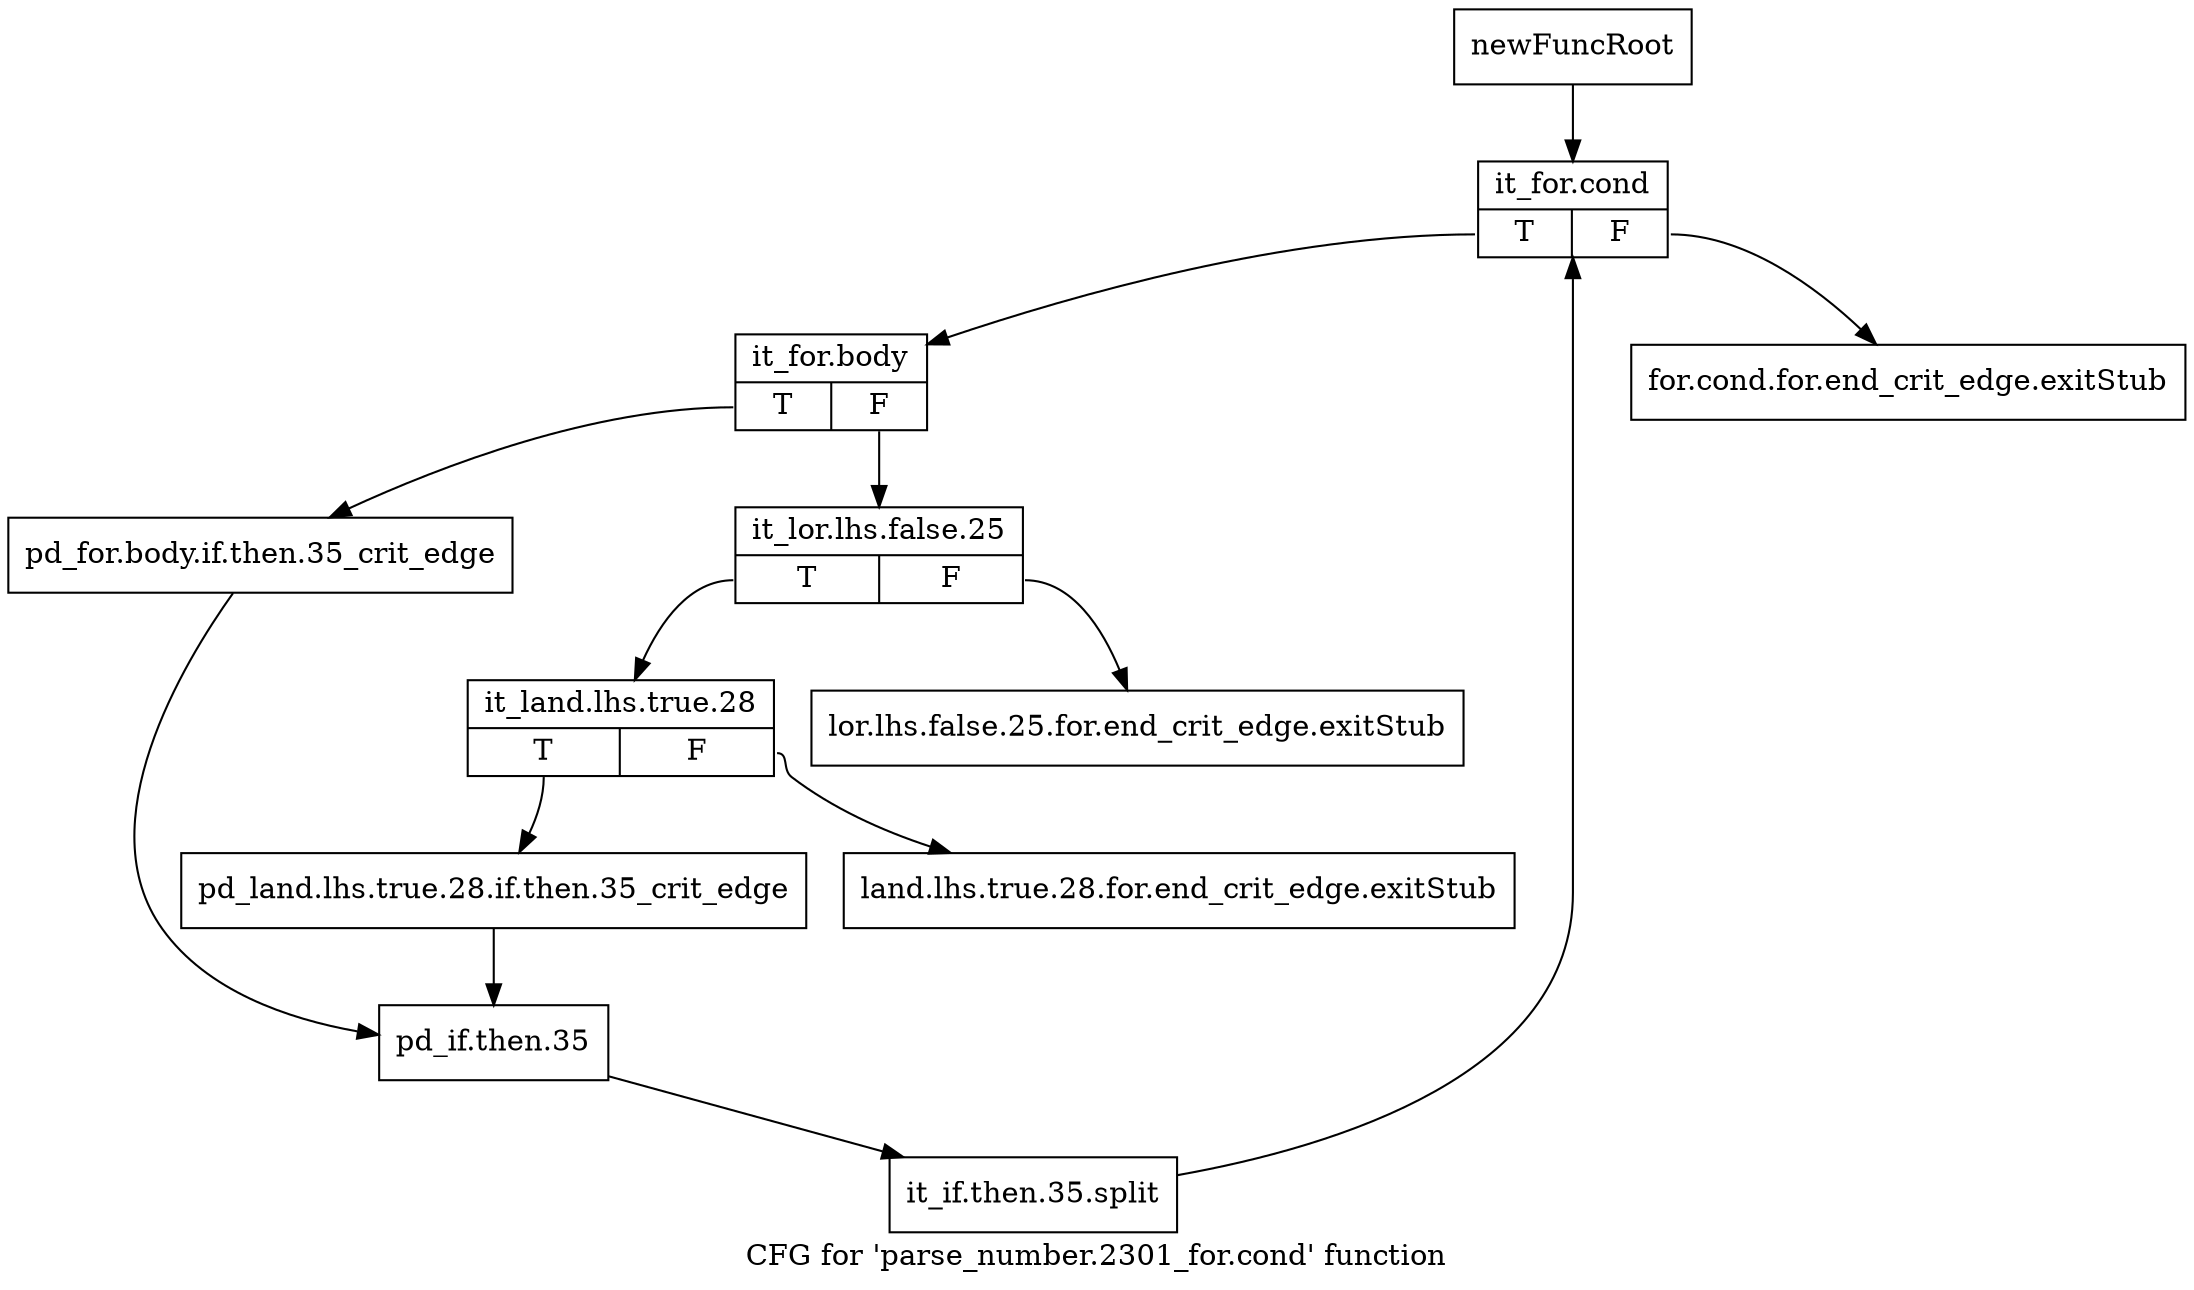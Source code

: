 digraph "CFG for 'parse_number.2301_for.cond' function" {
	label="CFG for 'parse_number.2301_for.cond' function";

	Node0xa2adbb0 [shape=record,label="{newFuncRoot}"];
	Node0xa2adbb0 -> Node0xa2adcf0;
	Node0xa2adc00 [shape=record,label="{for.cond.for.end_crit_edge.exitStub}"];
	Node0xa2adc50 [shape=record,label="{lor.lhs.false.25.for.end_crit_edge.exitStub}"];
	Node0xa2adca0 [shape=record,label="{land.lhs.true.28.for.end_crit_edge.exitStub}"];
	Node0xa2adcf0 [shape=record,label="{it_for.cond|{<s0>T|<s1>F}}"];
	Node0xa2adcf0:s0 -> Node0xa2add40;
	Node0xa2adcf0:s1 -> Node0xa2adc00;
	Node0xa2add40 [shape=record,label="{it_for.body|{<s0>T|<s1>F}}"];
	Node0xa2add40:s0 -> Node0xa2ade80;
	Node0xa2add40:s1 -> Node0xa2add90;
	Node0xa2add90 [shape=record,label="{it_lor.lhs.false.25|{<s0>T|<s1>F}}"];
	Node0xa2add90:s0 -> Node0xa2adde0;
	Node0xa2add90:s1 -> Node0xa2adc50;
	Node0xa2adde0 [shape=record,label="{it_land.lhs.true.28|{<s0>T|<s1>F}}"];
	Node0xa2adde0:s0 -> Node0xa2ade30;
	Node0xa2adde0:s1 -> Node0xa2adca0;
	Node0xa2ade30 [shape=record,label="{pd_land.lhs.true.28.if.then.35_crit_edge}"];
	Node0xa2ade30 -> Node0xa2aded0;
	Node0xa2ade80 [shape=record,label="{pd_for.body.if.then.35_crit_edge}"];
	Node0xa2ade80 -> Node0xa2aded0;
	Node0xa2aded0 [shape=record,label="{pd_if.then.35}"];
	Node0xa2aded0 -> Node0xf230fd0;
	Node0xf230fd0 [shape=record,label="{it_if.then.35.split}"];
	Node0xf230fd0 -> Node0xa2adcf0;
}
